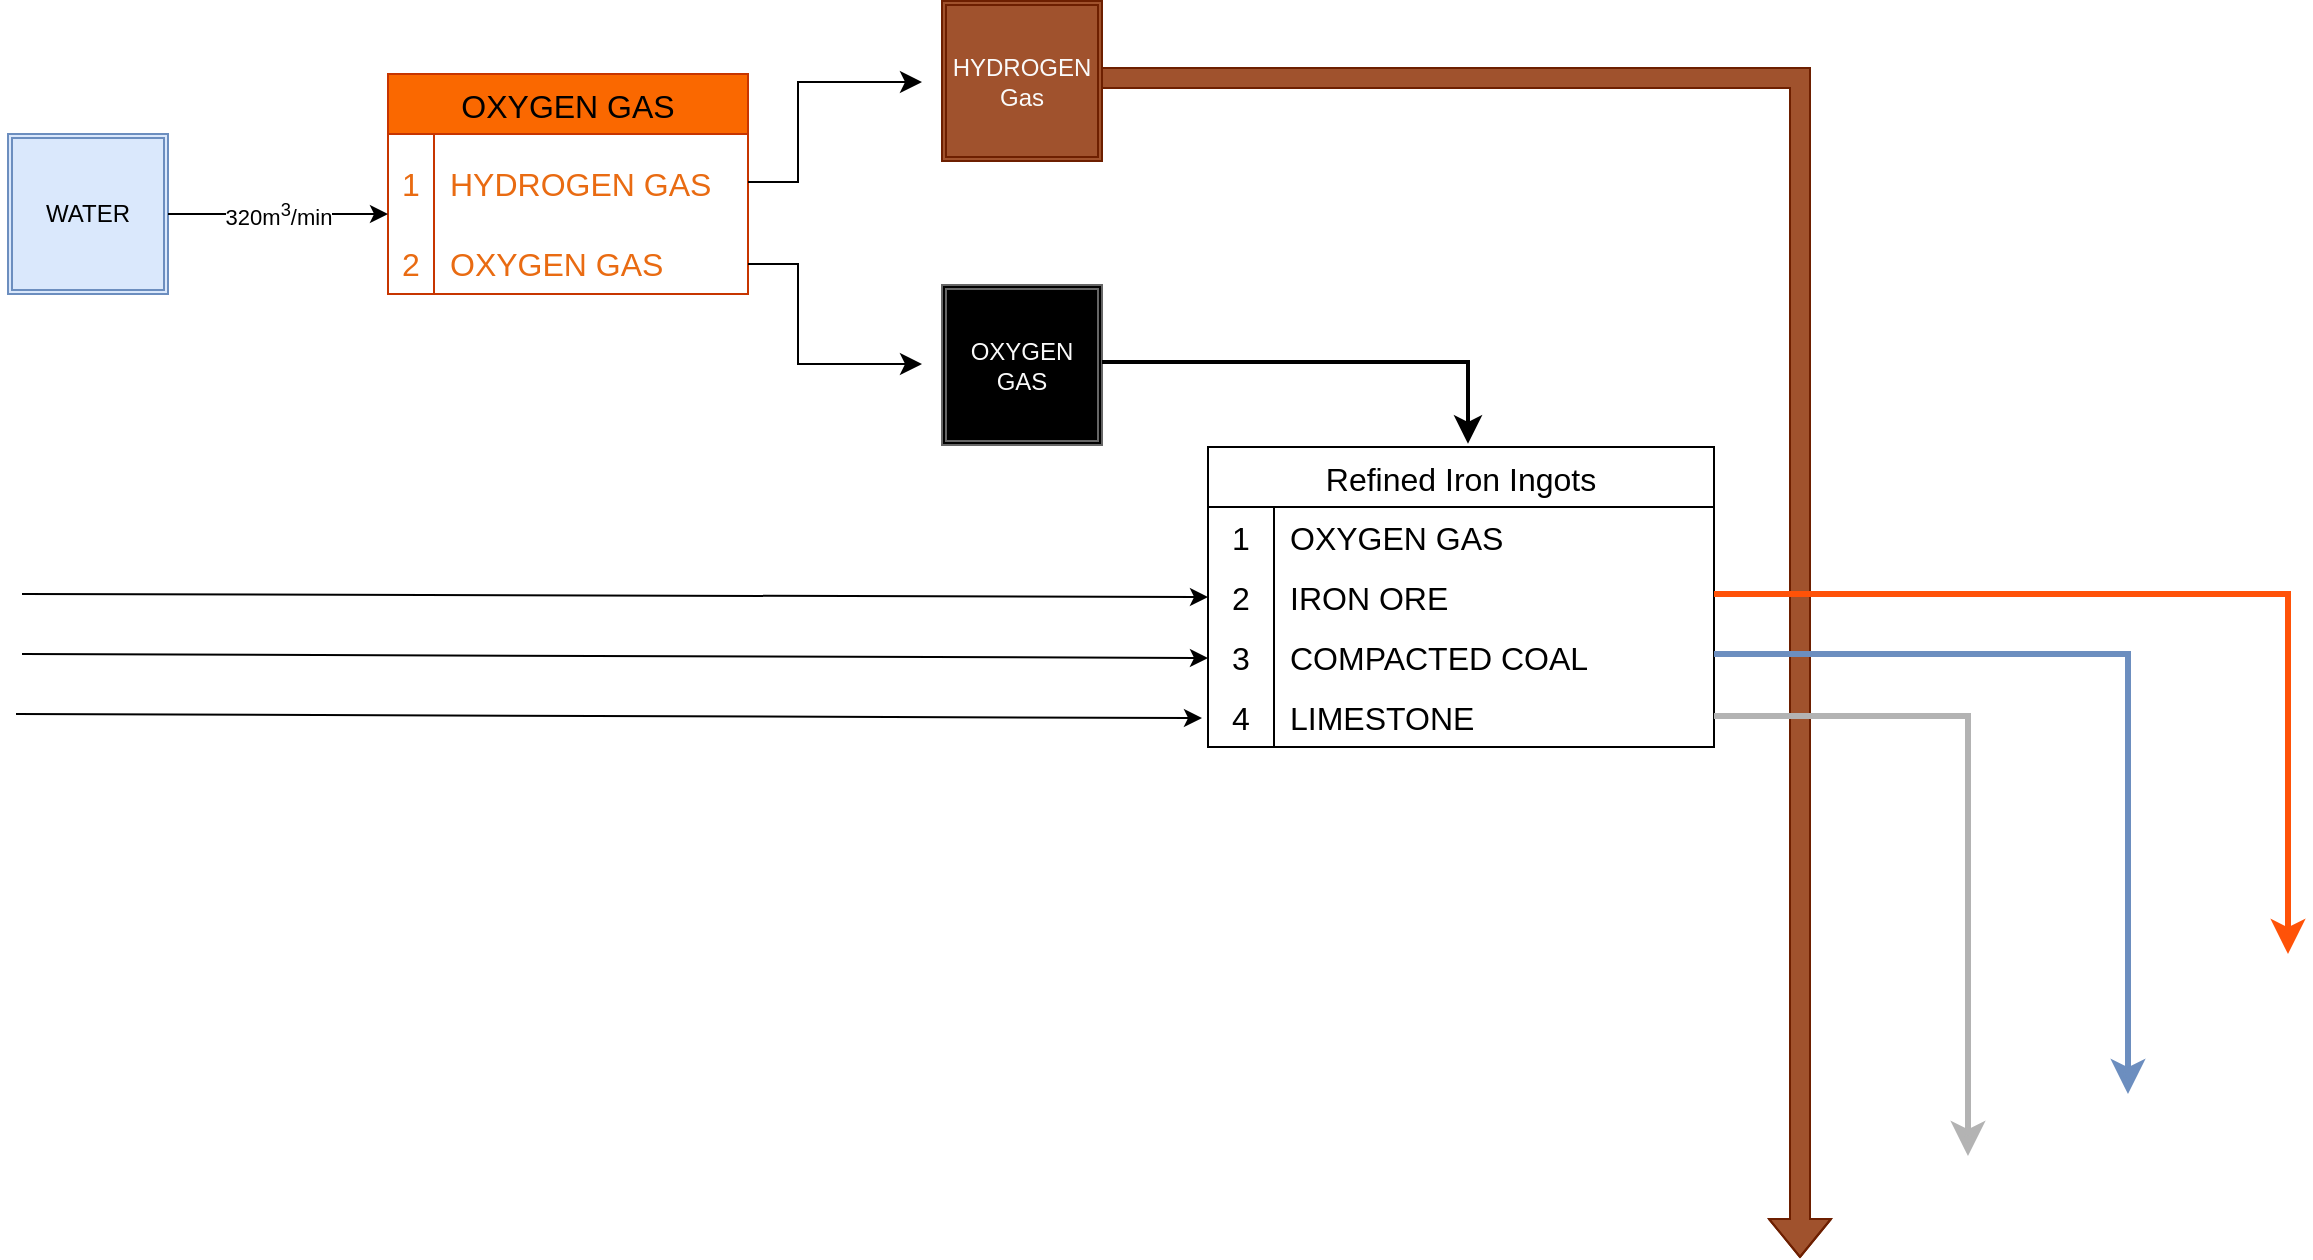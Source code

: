 <mxfile version="22.1.7" type="github">
  <diagram name="Page-1" id="c7558073-3199-34d8-9f00-42111426c3f3">
    <mxGraphModel dx="2887" dy="892" grid="1" gridSize="10" guides="1" tooltips="1" connect="1" arrows="1" fold="1" page="1" pageScale="1" pageWidth="1200" pageHeight="1920" background="none" math="0" shadow="0">
      <root>
        <mxCell id="0" />
        <mxCell id="1" parent="0" />
        <mxCell id="J3-S9KRi7zDtziuMteK2-191" value="" style="elbow=horizontal;endArrow=classic;html=1;rounded=0;shape=flexArrow;edgeStyle=orthogonalEdgeStyle;fillColor=#a0522d;strokeColor=#6D1F00;" edge="1" parent="1">
          <mxGeometry width="50" height="50" relative="1" as="geometry">
            <mxPoint x="-651" y="42" as="sourcePoint" />
            <mxPoint x="-301" y="632" as="targetPoint" />
            <Array as="points">
              <mxPoint x="-581" y="42" />
              <mxPoint x="-301" y="42" />
            </Array>
          </mxGeometry>
        </mxCell>
        <mxCell id="J3-S9KRi7zDtziuMteK2-100" value="WATER" style="shape=ext;double=1;whiteSpace=wrap;html=1;aspect=fixed;fillColor=#dae8fc;strokeColor=#6c8ebf;rounded=0;" vertex="1" parent="1">
          <mxGeometry x="-1197" y="70" width="80" height="80" as="geometry" />
        </mxCell>
        <mxCell id="J3-S9KRi7zDtziuMteK2-111" value="OXYGEN GAS" style="shape=table;startSize=30;container=1;collapsible=0;childLayout=tableLayout;fixedRows=1;rowLines=0;fontStyle=0;strokeColor=#C73500;fontSize=16;rounded=0;fillColor=#fa6800;fontColor=#000000;" vertex="1" parent="1">
          <mxGeometry x="-1007" y="40" width="180" height="110" as="geometry" />
        </mxCell>
        <mxCell id="J3-S9KRi7zDtziuMteK2-112" value="" style="shape=tableRow;horizontal=0;startSize=0;swimlaneHead=0;swimlaneBody=0;top=0;left=0;bottom=0;right=0;collapsible=0;dropTarget=0;fillColor=none;points=[[0,0.5],[1,0.5]];portConstraint=eastwest;strokeColor=inherit;fontSize=16;rounded=0;" vertex="1" parent="J3-S9KRi7zDtziuMteK2-111">
          <mxGeometry y="30" width="180" height="50" as="geometry" />
        </mxCell>
        <mxCell id="J3-S9KRi7zDtziuMteK2-113" value="&lt;font color=&quot;#e96b12&quot;&gt;1&lt;/font&gt;" style="shape=partialRectangle;html=1;whiteSpace=wrap;connectable=0;fillColor=none;top=0;left=0;bottom=0;right=0;overflow=hidden;pointerEvents=1;strokeColor=inherit;fontSize=16;rounded=0;" vertex="1" parent="J3-S9KRi7zDtziuMteK2-112">
          <mxGeometry width="23" height="50" as="geometry">
            <mxRectangle width="23" height="50" as="alternateBounds" />
          </mxGeometry>
        </mxCell>
        <mxCell id="J3-S9KRi7zDtziuMteK2-114" value="&lt;font color=&quot;#e96b12&quot;&gt;HYDROGEN GAS&lt;/font&gt;" style="shape=partialRectangle;html=1;whiteSpace=wrap;connectable=0;fillColor=none;top=0;left=0;bottom=0;right=0;align=left;spacingLeft=6;overflow=hidden;strokeColor=inherit;fontSize=16;rounded=0;" vertex="1" parent="J3-S9KRi7zDtziuMteK2-112">
          <mxGeometry x="23" width="157" height="50" as="geometry">
            <mxRectangle width="157" height="50" as="alternateBounds" />
          </mxGeometry>
        </mxCell>
        <mxCell id="J3-S9KRi7zDtziuMteK2-118" value="" style="shape=tableRow;horizontal=0;startSize=0;swimlaneHead=0;swimlaneBody=0;top=0;left=0;bottom=0;right=0;collapsible=0;dropTarget=0;fillColor=none;points=[[0,0.5],[1,0.5]];portConstraint=eastwest;strokeColor=inherit;fontSize=16;rounded=0;" vertex="1" parent="J3-S9KRi7zDtziuMteK2-111">
          <mxGeometry y="80" width="180" height="30" as="geometry" />
        </mxCell>
        <mxCell id="J3-S9KRi7zDtziuMteK2-119" value="&lt;font color=&quot;#e96b12&quot;&gt;2&lt;/font&gt;" style="shape=partialRectangle;html=1;whiteSpace=wrap;connectable=0;fillColor=none;top=0;left=0;bottom=0;right=0;overflow=hidden;strokeColor=inherit;fontSize=16;rounded=0;" vertex="1" parent="J3-S9KRi7zDtziuMteK2-118">
          <mxGeometry width="23" height="30" as="geometry">
            <mxRectangle width="23" height="30" as="alternateBounds" />
          </mxGeometry>
        </mxCell>
        <mxCell id="J3-S9KRi7zDtziuMteK2-120" value="&lt;font color=&quot;#e96b12&quot;&gt;OXYGEN GAS&lt;/font&gt;" style="shape=partialRectangle;html=1;whiteSpace=wrap;connectable=0;fillColor=none;top=0;left=0;bottom=0;right=0;align=left;spacingLeft=6;overflow=hidden;strokeColor=inherit;fontSize=16;rounded=0;" vertex="1" parent="J3-S9KRi7zDtziuMteK2-118">
          <mxGeometry x="23" width="157" height="30" as="geometry">
            <mxRectangle width="157" height="30" as="alternateBounds" />
          </mxGeometry>
        </mxCell>
        <mxCell id="J3-S9KRi7zDtziuMteK2-149" value="Refined Iron Ingots" style="shape=table;startSize=30;container=1;collapsible=0;childLayout=tableLayout;fixedRows=1;rowLines=0;fontStyle=0;strokeColor=default;fontSize=16;rounded=0;" vertex="1" parent="1">
          <mxGeometry x="-597" y="226.5" width="253" height="150" as="geometry" />
        </mxCell>
        <mxCell id="J3-S9KRi7zDtziuMteK2-150" value="" style="shape=tableRow;horizontal=0;startSize=0;swimlaneHead=0;swimlaneBody=0;top=0;left=0;bottom=0;right=0;collapsible=0;dropTarget=0;fillColor=none;points=[[0,0.5],[1,0.5]];portConstraint=eastwest;strokeColor=inherit;fontSize=16;rounded=0;" vertex="1" parent="J3-S9KRi7zDtziuMteK2-149">
          <mxGeometry y="30" width="253" height="30" as="geometry" />
        </mxCell>
        <mxCell id="J3-S9KRi7zDtziuMteK2-151" value="1" style="shape=partialRectangle;html=1;whiteSpace=wrap;connectable=0;fillColor=none;top=0;left=0;bottom=0;right=0;overflow=hidden;pointerEvents=1;strokeColor=inherit;fontSize=16;rounded=0;" vertex="1" parent="J3-S9KRi7zDtziuMteK2-150">
          <mxGeometry width="33" height="30" as="geometry">
            <mxRectangle width="33" height="30" as="alternateBounds" />
          </mxGeometry>
        </mxCell>
        <mxCell id="J3-S9KRi7zDtziuMteK2-152" value="OXYGEN GAS&lt;span style=&quot;white-space: pre;&quot;&gt;&#x9;&lt;/span&gt;" style="shape=partialRectangle;html=1;whiteSpace=wrap;connectable=0;fillColor=none;top=0;left=0;bottom=0;right=0;align=left;spacingLeft=6;overflow=hidden;strokeColor=inherit;fontSize=16;rounded=0;" vertex="1" parent="J3-S9KRi7zDtziuMteK2-150">
          <mxGeometry x="33" width="220" height="30" as="geometry">
            <mxRectangle width="220" height="30" as="alternateBounds" />
          </mxGeometry>
        </mxCell>
        <mxCell id="J3-S9KRi7zDtziuMteK2-153" value="" style="shape=tableRow;horizontal=0;startSize=0;swimlaneHead=0;swimlaneBody=0;top=0;left=0;bottom=0;right=0;collapsible=0;dropTarget=0;fillColor=none;points=[[0,0.5],[1,0.5]];portConstraint=eastwest;strokeColor=inherit;fontSize=16;rounded=0;" vertex="1" parent="J3-S9KRi7zDtziuMteK2-149">
          <mxGeometry y="60" width="253" height="30" as="geometry" />
        </mxCell>
        <mxCell id="J3-S9KRi7zDtziuMteK2-154" value="2" style="shape=partialRectangle;html=1;whiteSpace=wrap;connectable=0;fillColor=none;top=0;left=0;bottom=0;right=0;overflow=hidden;strokeColor=inherit;fontSize=16;rounded=0;" vertex="1" parent="J3-S9KRi7zDtziuMteK2-153">
          <mxGeometry width="33" height="30" as="geometry">
            <mxRectangle width="33" height="30" as="alternateBounds" />
          </mxGeometry>
        </mxCell>
        <mxCell id="J3-S9KRi7zDtziuMteK2-155" value="IRON ORE" style="shape=partialRectangle;html=1;whiteSpace=wrap;connectable=0;fillColor=none;top=0;left=0;bottom=0;right=0;align=left;spacingLeft=6;overflow=hidden;strokeColor=inherit;fontSize=16;rounded=0;" vertex="1" parent="J3-S9KRi7zDtziuMteK2-153">
          <mxGeometry x="33" width="220" height="30" as="geometry">
            <mxRectangle width="220" height="30" as="alternateBounds" />
          </mxGeometry>
        </mxCell>
        <mxCell id="J3-S9KRi7zDtziuMteK2-156" value="" style="shape=tableRow;horizontal=0;startSize=0;swimlaneHead=0;swimlaneBody=0;top=0;left=0;bottom=0;right=0;collapsible=0;dropTarget=0;fillColor=none;points=[[0,0.5],[1,0.5]];portConstraint=eastwest;strokeColor=inherit;fontSize=16;rounded=0;" vertex="1" parent="J3-S9KRi7zDtziuMteK2-149">
          <mxGeometry y="90" width="253" height="30" as="geometry" />
        </mxCell>
        <mxCell id="J3-S9KRi7zDtziuMteK2-157" value="3" style="shape=partialRectangle;html=1;whiteSpace=wrap;connectable=0;fillColor=none;top=0;left=0;bottom=0;right=0;overflow=hidden;strokeColor=inherit;fontSize=16;rounded=0;" vertex="1" parent="J3-S9KRi7zDtziuMteK2-156">
          <mxGeometry width="33" height="30" as="geometry">
            <mxRectangle width="33" height="30" as="alternateBounds" />
          </mxGeometry>
        </mxCell>
        <mxCell id="J3-S9KRi7zDtziuMteK2-158" value="COMPACTED COAL" style="shape=partialRectangle;html=1;whiteSpace=wrap;connectable=0;fillColor=none;top=0;left=0;bottom=0;right=0;align=left;spacingLeft=6;overflow=hidden;strokeColor=inherit;fontSize=16;rounded=0;" vertex="1" parent="J3-S9KRi7zDtziuMteK2-156">
          <mxGeometry x="33" width="220" height="30" as="geometry">
            <mxRectangle width="220" height="30" as="alternateBounds" />
          </mxGeometry>
        </mxCell>
        <mxCell id="J3-S9KRi7zDtziuMteK2-159" style="shape=tableRow;horizontal=0;startSize=0;swimlaneHead=0;swimlaneBody=0;top=0;left=0;bottom=0;right=0;collapsible=0;dropTarget=0;fillColor=none;points=[[0,0.5],[1,0.5]];portConstraint=eastwest;strokeColor=inherit;fontSize=16;rounded=0;" vertex="1" parent="J3-S9KRi7zDtziuMteK2-149">
          <mxGeometry y="120" width="253" height="30" as="geometry" />
        </mxCell>
        <mxCell id="J3-S9KRi7zDtziuMteK2-160" value="4" style="shape=partialRectangle;html=1;whiteSpace=wrap;connectable=0;fillColor=none;top=0;left=0;bottom=0;right=0;overflow=hidden;strokeColor=inherit;fontSize=16;rounded=0;" vertex="1" parent="J3-S9KRi7zDtziuMteK2-159">
          <mxGeometry width="33" height="30" as="geometry">
            <mxRectangle width="33" height="30" as="alternateBounds" />
          </mxGeometry>
        </mxCell>
        <mxCell id="J3-S9KRi7zDtziuMteK2-161" value="LIMESTONE" style="shape=partialRectangle;html=1;whiteSpace=wrap;connectable=0;fillColor=none;top=0;left=0;bottom=0;right=0;align=left;spacingLeft=6;overflow=hidden;strokeColor=inherit;fontSize=16;rounded=0;" vertex="1" parent="J3-S9KRi7zDtziuMteK2-159">
          <mxGeometry x="33" width="220" height="30" as="geometry">
            <mxRectangle width="220" height="30" as="alternateBounds" />
          </mxGeometry>
        </mxCell>
        <mxCell id="J3-S9KRi7zDtziuMteK2-163" value="&lt;font color=&quot;#fafafa&quot;&gt;OXYGEN&lt;br&gt;GAS&lt;br&gt;&lt;/font&gt;" style="shape=ext;double=1;rounded=0;whiteSpace=wrap;html=1;fillColor=#000000;strokeColor=#666666;fontColor=#333333;" vertex="1" parent="1">
          <mxGeometry x="-730" y="145.5" width="80" height="80" as="geometry" />
        </mxCell>
        <mxCell id="J3-S9KRi7zDtziuMteK2-164" value="&lt;font color=&quot;#fafafa&quot;&gt;HYDROGEN&lt;br&gt;Gas&lt;br&gt;&lt;/font&gt;" style="shape=ext;double=1;rounded=0;whiteSpace=wrap;html=1;fillColor=#a0522d;strokeColor=#6D1F00;fontColor=#ffffff;" vertex="1" parent="1">
          <mxGeometry x="-730" y="3.5" width="80" height="80" as="geometry" />
        </mxCell>
        <mxCell id="J3-S9KRi7zDtziuMteK2-174" value="" style="endArrow=classic;html=1;exitX=1;exitY=0.5;exitDx=0;exitDy=0;" edge="1" parent="1" source="J3-S9KRi7zDtziuMteK2-100">
          <mxGeometry relative="1" as="geometry">
            <mxPoint x="-1107" y="109.74" as="sourcePoint" />
            <mxPoint x="-1007" y="110" as="targetPoint" />
          </mxGeometry>
        </mxCell>
        <mxCell id="J3-S9KRi7zDtziuMteK2-175" value="320m&lt;sup&gt;3&lt;/sup&gt;/min" style="edgeLabel;resizable=0;html=1;align=center;verticalAlign=middle;" connectable="0" vertex="1" parent="J3-S9KRi7zDtziuMteK2-174">
          <mxGeometry relative="1" as="geometry">
            <mxPoint as="offset" />
          </mxGeometry>
        </mxCell>
        <mxCell id="J3-S9KRi7zDtziuMteK2-176" value="" style="edgeStyle=elbowEdgeStyle;elbow=horizontal;endArrow=classic;html=1;curved=0;rounded=0;endSize=8;startSize=8;" edge="1" parent="1">
          <mxGeometry width="50" height="50" relative="1" as="geometry">
            <mxPoint x="-827" y="94" as="sourcePoint" />
            <mxPoint x="-740" y="44" as="targetPoint" />
            <Array as="points">
              <mxPoint x="-802" y="94" />
            </Array>
          </mxGeometry>
        </mxCell>
        <mxCell id="J3-S9KRi7zDtziuMteK2-178" value="" style="edgeStyle=elbowEdgeStyle;elbow=horizontal;endArrow=classic;html=1;curved=0;rounded=0;endSize=8;startSize=8;" edge="1" parent="1">
          <mxGeometry width="50" height="50" relative="1" as="geometry">
            <mxPoint x="-827" y="135" as="sourcePoint" />
            <mxPoint x="-740" y="185" as="targetPoint" />
            <Array as="points">
              <mxPoint x="-802" y="135" />
            </Array>
          </mxGeometry>
        </mxCell>
        <mxCell id="J3-S9KRi7zDtziuMteK2-180" value="" style="edgeStyle=segmentEdgeStyle;endArrow=classic;html=1;curved=0;rounded=0;endSize=8;startSize=8;strokeWidth=3;strokeColor=#FF5208;fillColor=#008a00;" edge="1" parent="1">
          <mxGeometry width="50" height="50" relative="1" as="geometry">
            <mxPoint x="-344" y="300" as="sourcePoint" />
            <mxPoint x="-57" y="480" as="targetPoint" />
            <Array as="points">
              <mxPoint x="-57" y="300" />
            </Array>
          </mxGeometry>
        </mxCell>
        <mxCell id="J3-S9KRi7zDtziuMteK2-181" value="" style="edgeStyle=segmentEdgeStyle;endArrow=classic;html=1;curved=0;rounded=0;endSize=8;startSize=8;strokeWidth=3;fillColor=#dae8fc;gradientColor=#7ea6e0;strokeColor=#6c8ebf;" edge="1" parent="1">
          <mxGeometry width="50" height="50" relative="1" as="geometry">
            <mxPoint x="-344" y="330" as="sourcePoint" />
            <mxPoint x="-137" y="550" as="targetPoint" />
            <Array as="points">
              <mxPoint x="-137" y="330" />
            </Array>
          </mxGeometry>
        </mxCell>
        <mxCell id="J3-S9KRi7zDtziuMteK2-182" value="" style="edgeStyle=segmentEdgeStyle;endArrow=classic;html=1;curved=0;rounded=0;endSize=8;startSize=8;strokeWidth=3;strokeColor=#B3B3B3;" edge="1" parent="1">
          <mxGeometry width="50" height="50" relative="1" as="geometry">
            <mxPoint x="-344" y="361" as="sourcePoint" />
            <mxPoint x="-217" y="581" as="targetPoint" />
            <Array as="points">
              <mxPoint x="-217" y="361" />
            </Array>
          </mxGeometry>
        </mxCell>
        <mxCell id="J3-S9KRi7zDtziuMteK2-186" value="" style="edgeStyle=segmentEdgeStyle;endArrow=classic;html=1;curved=0;rounded=0;endSize=8;startSize=8;entryX=0.51;entryY=-0.011;entryDx=0;entryDy=0;entryPerimeter=0;strokeWidth=2;" edge="1" parent="1" target="J3-S9KRi7zDtziuMteK2-149">
          <mxGeometry width="50" height="50" relative="1" as="geometry">
            <mxPoint x="-650" y="184" as="sourcePoint" />
            <mxPoint x="-467" y="220" as="targetPoint" />
            <Array as="points">
              <mxPoint x="-467" y="184" />
              <mxPoint x="-467" y="225" />
            </Array>
          </mxGeometry>
        </mxCell>
        <mxCell id="J3-S9KRi7zDtziuMteK2-187" value="" style="endArrow=classic;html=1;entryX=0;entryY=0.5;entryDx=0;entryDy=0;" edge="1" parent="1" target="J3-S9KRi7zDtziuMteK2-153">
          <mxGeometry width="50" height="50" relative="1" as="geometry">
            <mxPoint x="-1190" y="300" as="sourcePoint" />
            <mxPoint x="-940" y="260" as="targetPoint" />
          </mxGeometry>
        </mxCell>
        <mxCell id="J3-S9KRi7zDtziuMteK2-188" value="" style="endArrow=classic;html=1;entryX=0;entryY=0.5;entryDx=0;entryDy=0;" edge="1" parent="1">
          <mxGeometry width="50" height="50" relative="1" as="geometry">
            <mxPoint x="-1190" y="330" as="sourcePoint" />
            <mxPoint x="-597" y="332" as="targetPoint" />
          </mxGeometry>
        </mxCell>
        <mxCell id="J3-S9KRi7zDtziuMteK2-189" value="" style="endArrow=classic;html=1;entryX=0;entryY=0.5;entryDx=0;entryDy=0;" edge="1" parent="1">
          <mxGeometry width="50" height="50" relative="1" as="geometry">
            <mxPoint x="-1193" y="360" as="sourcePoint" />
            <mxPoint x="-600" y="362" as="targetPoint" />
          </mxGeometry>
        </mxCell>
      </root>
    </mxGraphModel>
  </diagram>
</mxfile>
